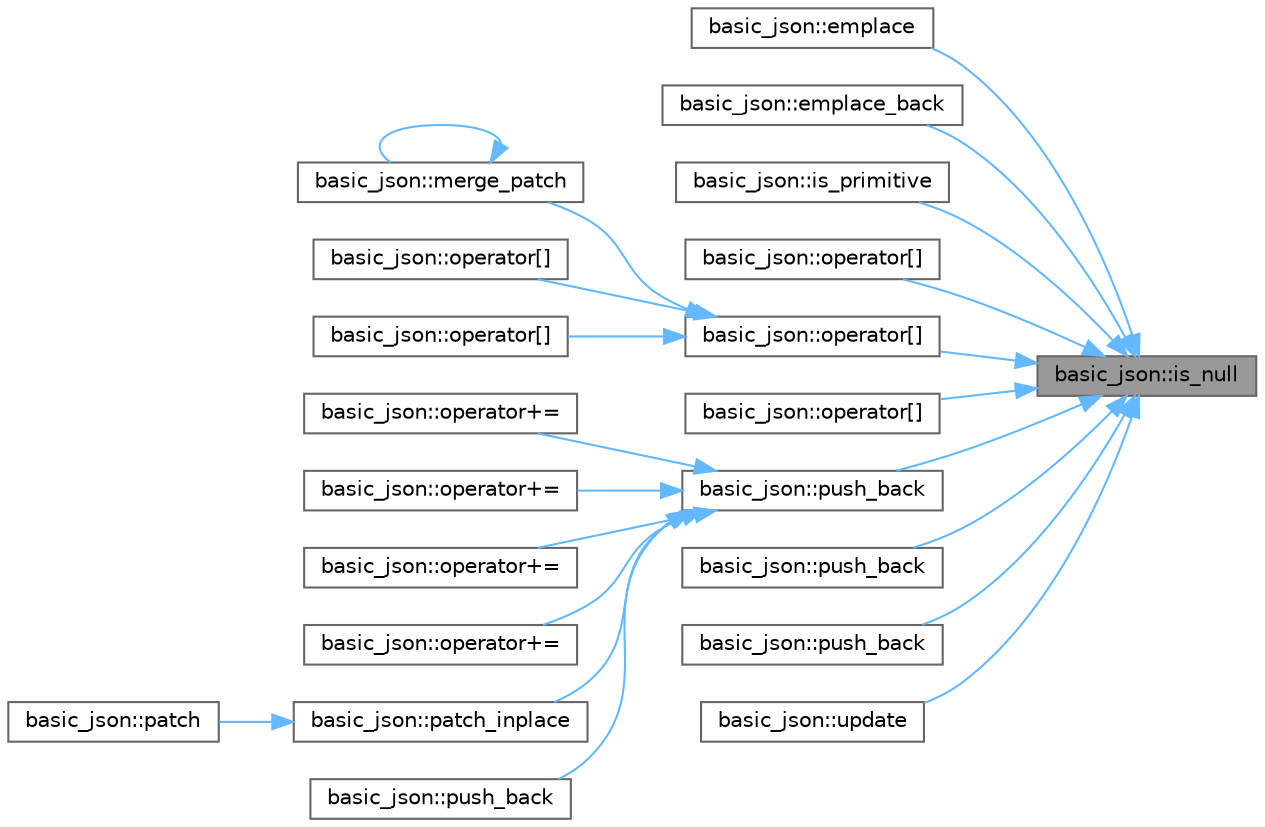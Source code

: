 digraph "basic_json::is_null"
{
 // LATEX_PDF_SIZE
  bgcolor="transparent";
  edge [fontname=Helvetica,fontsize=10,labelfontname=Helvetica,labelfontsize=10];
  node [fontname=Helvetica,fontsize=10,shape=box,height=0.2,width=0.4];
  rankdir="RL";
  Node1 [id="Node000001",label="basic_json::is_null",height=0.2,width=0.4,color="gray40", fillcolor="grey60", style="filled", fontcolor="black",tooltip="return whether value is null"];
  Node1 -> Node2 [id="edge1_Node000001_Node000002",dir="back",color="steelblue1",style="solid",tooltip=" "];
  Node2 [id="Node000002",label="basic_json::emplace",height=0.2,width=0.4,color="grey40", fillcolor="white", style="filled",URL="$classbasic__json.html#af298488e59ff260d2ca950070cf19196",tooltip="add an object to an object if key does not exist"];
  Node1 -> Node3 [id="edge2_Node000001_Node000003",dir="back",color="steelblue1",style="solid",tooltip=" "];
  Node3 [id="Node000003",label="basic_json::emplace_back",height=0.2,width=0.4,color="grey40", fillcolor="white", style="filled",URL="$classbasic__json.html#ac5f0a15957842b188826aea98a9cfd3d",tooltip="add an object to an array"];
  Node1 -> Node4 [id="edge3_Node000001_Node000004",dir="back",color="steelblue1",style="solid",tooltip=" "];
  Node4 [id="Node000004",label="basic_json::is_primitive",height=0.2,width=0.4,color="grey40", fillcolor="white", style="filled",URL="$classbasic__json.html#ad650dd5a7e019b970abce3d8864b5654",tooltip="return whether type is primitive"];
  Node1 -> Node5 [id="edge4_Node000001_Node000005",dir="back",color="steelblue1",style="solid",tooltip=" "];
  Node5 [id="Node000005",label="basic_json::operator[]",height=0.2,width=0.4,color="grey40", fillcolor="white", style="filled",URL="$classbasic__json.html#a06fe1a1c7aa8c193c73aa40b17ee5f68",tooltip="access specified object element"];
  Node1 -> Node6 [id="edge5_Node000001_Node000006",dir="back",color="steelblue1",style="solid",tooltip=" "];
  Node6 [id="Node000006",label="basic_json::operator[]",height=0.2,width=0.4,color="grey40", fillcolor="white", style="filled",URL="$classbasic__json.html#ab4f511db82b9d5eba85d5b2b8e1c6dbb",tooltip="access specified array element"];
  Node6 -> Node7 [id="edge6_Node000006_Node000007",dir="back",color="steelblue1",style="solid",tooltip=" "];
  Node7 [id="Node000007",label="basic_json::merge_patch",height=0.2,width=0.4,color="grey40", fillcolor="white", style="filled",URL="$classbasic__json.html#a8676ac2433fe299b8d420f00a0741395",tooltip="applies a JSON Merge Patch"];
  Node7 -> Node7 [id="edge7_Node000007_Node000007",dir="back",color="steelblue1",style="solid",tooltip=" "];
  Node6 -> Node8 [id="edge8_Node000006_Node000008",dir="back",color="steelblue1",style="solid",tooltip=" "];
  Node8 [id="Node000008",label="basic_json::operator[]",height=0.2,width=0.4,color="grey40", fillcolor="white", style="filled",URL="$classbasic__json.html#a87cae3810ae0a9c56b17842b06fc405e",tooltip=" "];
  Node6 -> Node9 [id="edge9_Node000006_Node000009",dir="back",color="steelblue1",style="solid",tooltip=" "];
  Node9 [id="Node000009",label="basic_json::operator[]",height=0.2,width=0.4,color="grey40", fillcolor="white", style="filled",URL="$classbasic__json.html#ab12a4386e6913012ca4dffa0245fdf99",tooltip=" "];
  Node1 -> Node10 [id="edge10_Node000001_Node000010",dir="back",color="steelblue1",style="solid",tooltip=" "];
  Node10 [id="Node000010",label="basic_json::operator[]",height=0.2,width=0.4,color="grey40", fillcolor="white", style="filled",URL="$classbasic__json.html#a9c5825034534bf9256a33d2dd995c25a",tooltip="access specified object element"];
  Node1 -> Node11 [id="edge11_Node000001_Node000011",dir="back",color="steelblue1",style="solid",tooltip=" "];
  Node11 [id="Node000011",label="basic_json::push_back",height=0.2,width=0.4,color="grey40", fillcolor="white", style="filled",URL="$classbasic__json.html#a3d13acce4e49e0d5ee768643a7b89010",tooltip="add an object to an array"];
  Node11 -> Node12 [id="edge12_Node000011_Node000012",dir="back",color="steelblue1",style="solid",tooltip=" "];
  Node12 [id="Node000012",label="basic_json::operator+=",height=0.2,width=0.4,color="grey40", fillcolor="white", style="filled",URL="$classbasic__json.html#ac444a656905e3f207ad9fc19275faf25",tooltip="add an object to an array"];
  Node11 -> Node13 [id="edge13_Node000011_Node000013",dir="back",color="steelblue1",style="solid",tooltip=" "];
  Node13 [id="Node000013",label="basic_json::operator+=",height=0.2,width=0.4,color="grey40", fillcolor="white", style="filled",URL="$classbasic__json.html#a4475e951f51506808ca6fe7e77eb38ca",tooltip="add an object to an array"];
  Node11 -> Node14 [id="edge14_Node000011_Node000014",dir="back",color="steelblue1",style="solid",tooltip=" "];
  Node14 [id="Node000014",label="basic_json::operator+=",height=0.2,width=0.4,color="grey40", fillcolor="white", style="filled",URL="$classbasic__json.html#a996a58d60e4badd9beadfd3e2e7ffdc1",tooltip="add an object to an object"];
  Node11 -> Node15 [id="edge15_Node000011_Node000015",dir="back",color="steelblue1",style="solid",tooltip=" "];
  Node15 [id="Node000015",label="basic_json::operator+=",height=0.2,width=0.4,color="grey40", fillcolor="white", style="filled",URL="$classbasic__json.html#a3af74b651da5642cd8b77a3ecc635331",tooltip="add an object to an object"];
  Node11 -> Node16 [id="edge16_Node000011_Node000016",dir="back",color="steelblue1",style="solid",tooltip=" "];
  Node16 [id="Node000016",label="basic_json::patch_inplace",height=0.2,width=0.4,color="grey40", fillcolor="white", style="filled",URL="$classbasic__json.html#a693812b31e106dec9166e93d8f6dd7d7",tooltip="applies a JSON patch in-place without copying the object"];
  Node16 -> Node17 [id="edge17_Node000016_Node000017",dir="back",color="steelblue1",style="solid",tooltip=" "];
  Node17 [id="Node000017",label="basic_json::patch",height=0.2,width=0.4,color="grey40", fillcolor="white", style="filled",URL="$classbasic__json.html#a145a004c0a2fa5be84b260ecc98ab5d9",tooltip="applies a JSON patch to a copy of the current object"];
  Node11 -> Node18 [id="edge18_Node000011_Node000018",dir="back",color="steelblue1",style="solid",tooltip=" "];
  Node18 [id="Node000018",label="basic_json::push_back",height=0.2,width=0.4,color="grey40", fillcolor="white", style="filled",URL="$classbasic__json.html#a4fcacc90f17b156f0b6c8e0430624853",tooltip="add an object to an object"];
  Node1 -> Node19 [id="edge19_Node000001_Node000019",dir="back",color="steelblue1",style="solid",tooltip=" "];
  Node19 [id="Node000019",label="basic_json::push_back",height=0.2,width=0.4,color="grey40", fillcolor="white", style="filled",URL="$classbasic__json.html#aca01ca3a9bc310e5c5d067a39dca6933",tooltip="add an object to an array"];
  Node1 -> Node20 [id="edge20_Node000001_Node000020",dir="back",color="steelblue1",style="solid",tooltip=" "];
  Node20 [id="Node000020",label="basic_json::push_back",height=0.2,width=0.4,color="grey40", fillcolor="white", style="filled",URL="$classbasic__json.html#af17fe93acad9b0b991600225dabd42be",tooltip="add an object to an object"];
  Node1 -> Node21 [id="edge21_Node000001_Node000021",dir="back",color="steelblue1",style="solid",tooltip=" "];
  Node21 [id="Node000021",label="basic_json::update",height=0.2,width=0.4,color="grey40", fillcolor="white", style="filled",URL="$classbasic__json.html#a4ea2b8cef5e4aba5b92d14e6ebe25936",tooltip="updates a JSON object from another object, overwriting existing keys"];
}
